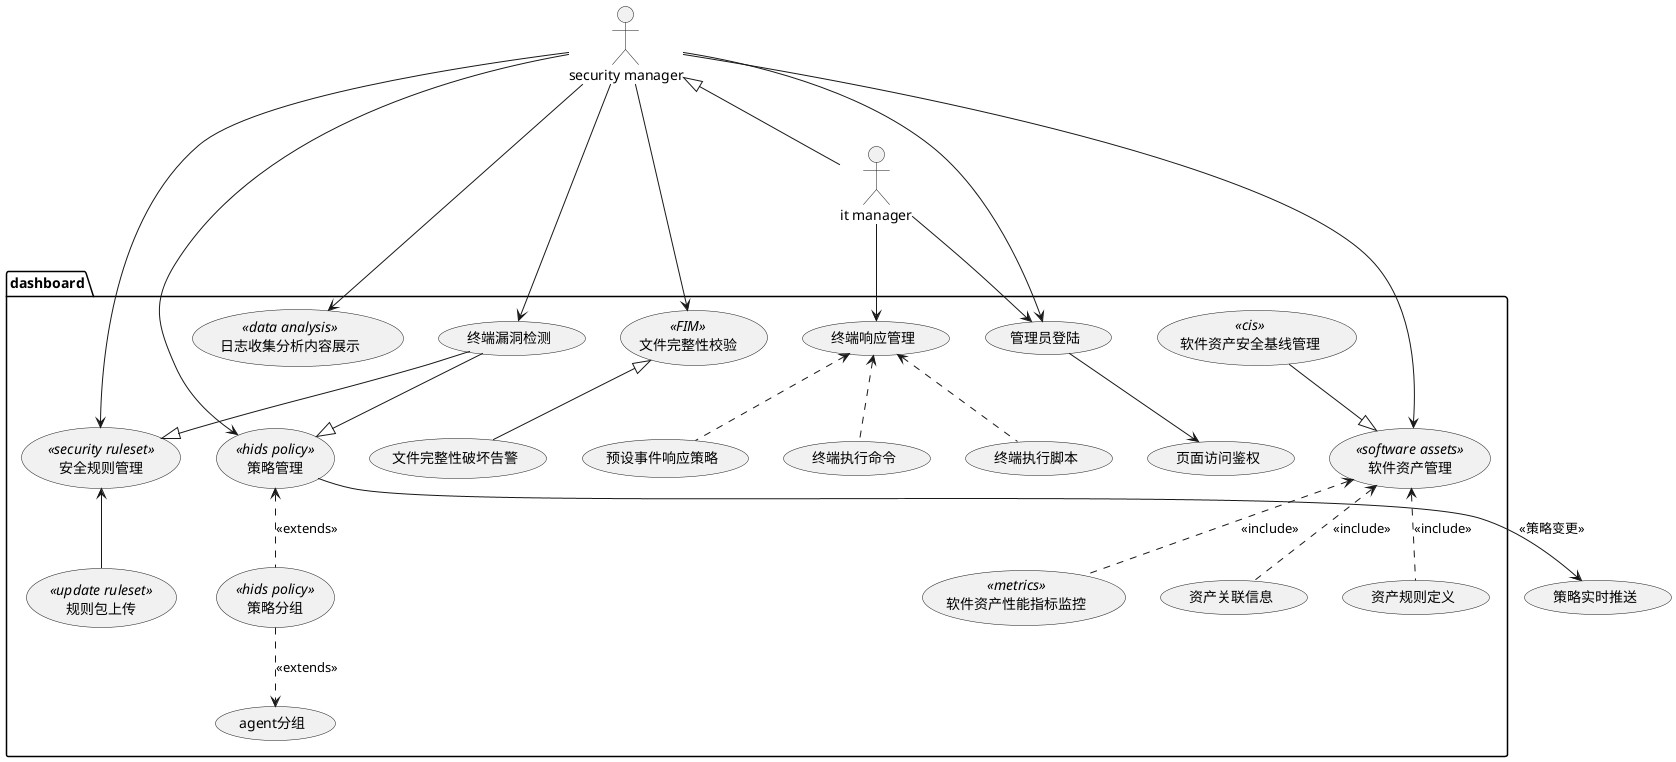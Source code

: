 @startuml distribute_hids_use_case
actor "it manager" as itm 
actor "security manager" as secm
secm <|-- itm 


package dashboard{
  usecase hids_policy as "策略管理" <<hids policy>>
  usecase hids_policy_group as "策略分组" <<hids policy>>

  usecase security_ruleset_mgr as "安全规则管理" <<security ruleset>>
  usecase upload_ruleset as "规则包上传" <<update ruleset>>

  usecase agent_group as "agent分组"

  usecase user_login as "管理员登陆"
  usecase user_rbac as "页面访问鉴权"

  usecase big_data_log_analysis as "日志收集分析内容展示" <<data analysis>>
  usecase file_integrity as "文件完整性校验" <<FIM>>
  usecase file_integrity_alarm as "文件完整性破坏告警"

  usecase agent_active_response as "终端响应管理"
  usecase agent_active_response_policy as "预设事件响应策略" 
  usecase agent_active_response_cmd as "终端执行命令" 
  usecase agent_active_response_script as "终端执行脚本" 

  usecase agent_vulnerability_mgr as "终端漏洞检测"

  usecase software_assets as "软件资产管理" <<software assets>>
  usecase software_assets_cis as "软件资产安全基线管理" <<cis>>
  usecase software_assets_metrics as "软件资产性能指标监控" <<metrics>>
    
  usecase get_assets as "资产关联信息"    
  usecase assets_define as "资产规则定义"

  ' usecase software_cis_define as "软件资产安全基线规则定义"    

  hids_policy <.. hids_policy_group: <<extends>>
  hids_policy_group ..> agent_group: <<extends>>

  software_assets <.. get_assets : <<include>>
  software_assets <.. assets_define : <<include>>
  software_assets <.. software_assets_metrics: <<include>>
  ' software_assets_cis <.. software_cis_define : <<include>>
  
  software_assets_cis --|> software_assets
  ' usecaseAlias <.. usecaseAlias : <<include>>
  file_integrity <|-- file_integrity_alarm

  security_ruleset_mgr <-- upload_ruleset

  agent_active_response <.. agent_active_response_policy
  agent_active_response <.. agent_active_response_cmd
  agent_active_response <.. agent_active_response_script
  
  agent_vulnerability_mgr --|> hids_policy
  agent_vulnerability_mgr --|> security_ruleset_mgr
}

usecase policy_push as "策略实时推送"


hids_policy --> policy_push: <<策略变更>>
secm --> hids_policy
secm --> software_assets

itm --> user_login
secm --> user_login
user_login --> user_rbac
secm --> big_data_log_analysis
secm --> file_integrity
secm --> security_ruleset_mgr
itm --> agent_active_response
secm --> agent_vulnerability_mgr
@enduml